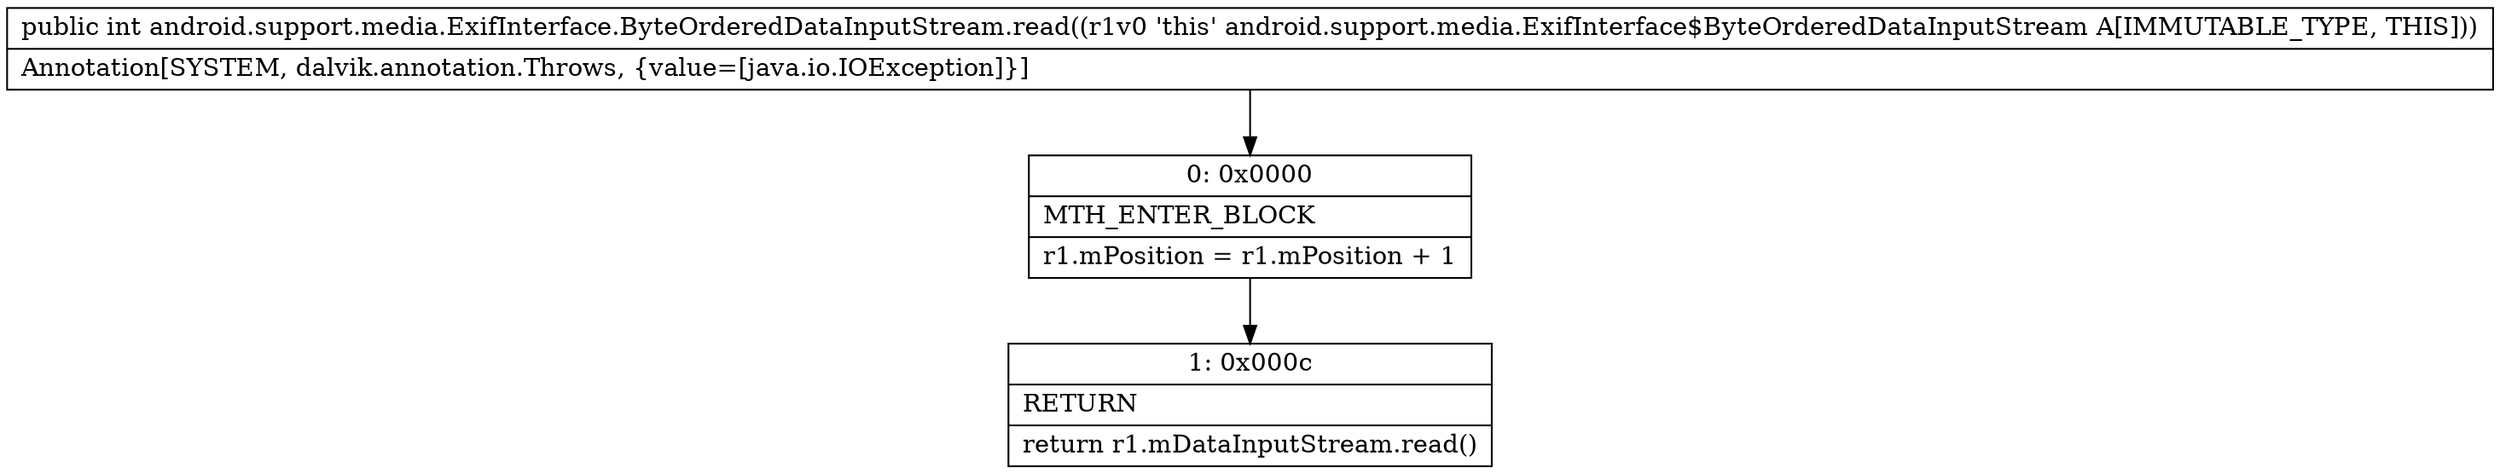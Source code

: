 digraph "CFG forandroid.support.media.ExifInterface.ByteOrderedDataInputStream.read()I" {
Node_0 [shape=record,label="{0\:\ 0x0000|MTH_ENTER_BLOCK\l|r1.mPosition = r1.mPosition + 1\l}"];
Node_1 [shape=record,label="{1\:\ 0x000c|RETURN\l|return r1.mDataInputStream.read()\l}"];
MethodNode[shape=record,label="{public int android.support.media.ExifInterface.ByteOrderedDataInputStream.read((r1v0 'this' android.support.media.ExifInterface$ByteOrderedDataInputStream A[IMMUTABLE_TYPE, THIS]))  | Annotation[SYSTEM, dalvik.annotation.Throws, \{value=[java.io.IOException]\}]\l}"];
MethodNode -> Node_0;
Node_0 -> Node_1;
}

